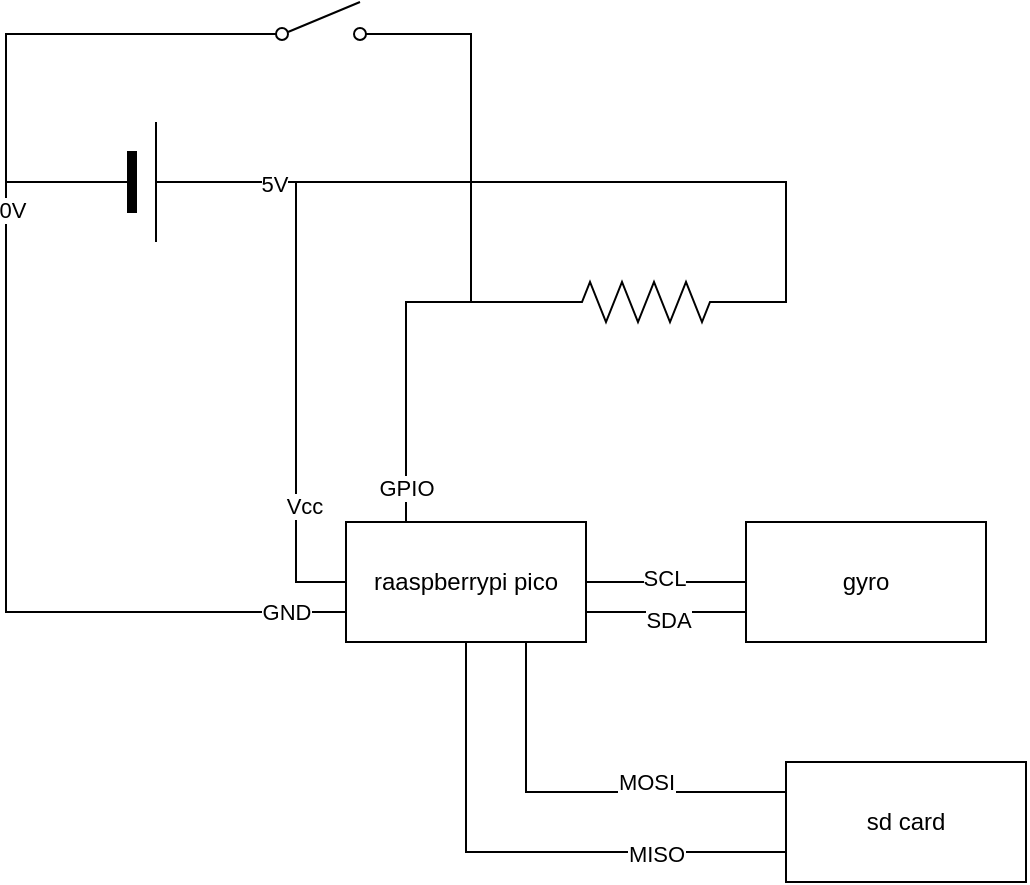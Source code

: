 <mxfile version="23.1.6" type="github">
  <diagram name="ページ1" id="EXOG4_J6JaKcaoNi_mB1">
    <mxGraphModel dx="1434" dy="794" grid="1" gridSize="10" guides="1" tooltips="1" connect="1" arrows="1" fold="1" page="1" pageScale="1" pageWidth="827" pageHeight="1169" math="0" shadow="0">
      <root>
        <mxCell id="0" />
        <mxCell id="1" parent="0" />
        <mxCell id="UjU70locFbuu_EcWMkwr-9" value="GND" style="edgeStyle=orthogonalEdgeStyle;rounded=0;orthogonalLoop=1;jettySize=auto;html=1;exitX=0;exitY=0.5;exitDx=0;exitDy=0;exitPerimeter=0;entryX=0;entryY=0.75;entryDx=0;entryDy=0;endArrow=none;endFill=0;" edge="1" parent="1" source="UjU70locFbuu_EcWMkwr-1" target="UjU70locFbuu_EcWMkwr-2">
          <mxGeometry x="0.852" relative="1" as="geometry">
            <mxPoint as="offset" />
          </mxGeometry>
        </mxCell>
        <mxCell id="UjU70locFbuu_EcWMkwr-32" value="0V" style="edgeLabel;html=1;align=center;verticalAlign=middle;resizable=0;points=[];" vertex="1" connectable="0" parent="UjU70locFbuu_EcWMkwr-9">
          <mxGeometry x="-0.832" y="3" relative="1" as="geometry">
            <mxPoint as="offset" />
          </mxGeometry>
        </mxCell>
        <mxCell id="UjU70locFbuu_EcWMkwr-1" value="" style="verticalLabelPosition=bottom;shadow=0;dashed=0;align=center;fillColor=strokeColor;html=1;verticalAlign=top;strokeWidth=1;shape=mxgraph.electrical.miscellaneous.monocell_battery;" vertex="1" parent="1">
          <mxGeometry x="180" y="150" width="100" height="60" as="geometry" />
        </mxCell>
        <mxCell id="UjU70locFbuu_EcWMkwr-4" style="edgeStyle=orthogonalEdgeStyle;rounded=0;orthogonalLoop=1;jettySize=auto;html=1;exitX=1;exitY=0.5;exitDx=0;exitDy=0;entryX=0;entryY=0.5;entryDx=0;entryDy=0;endArrow=none;endFill=0;" edge="1" parent="1" source="UjU70locFbuu_EcWMkwr-2" target="UjU70locFbuu_EcWMkwr-3">
          <mxGeometry relative="1" as="geometry" />
        </mxCell>
        <mxCell id="UjU70locFbuu_EcWMkwr-27" value="SCL" style="edgeLabel;html=1;align=center;verticalAlign=middle;resizable=0;points=[];" vertex="1" connectable="0" parent="UjU70locFbuu_EcWMkwr-4">
          <mxGeometry x="-0.036" y="2" relative="1" as="geometry">
            <mxPoint as="offset" />
          </mxGeometry>
        </mxCell>
        <mxCell id="UjU70locFbuu_EcWMkwr-5" style="edgeStyle=orthogonalEdgeStyle;rounded=0;orthogonalLoop=1;jettySize=auto;html=1;exitX=1;exitY=0.75;exitDx=0;exitDy=0;entryX=0;entryY=0.75;entryDx=0;entryDy=0;endArrow=none;endFill=0;" edge="1" parent="1" source="UjU70locFbuu_EcWMkwr-2" target="UjU70locFbuu_EcWMkwr-3">
          <mxGeometry relative="1" as="geometry" />
        </mxCell>
        <mxCell id="UjU70locFbuu_EcWMkwr-28" value="SDA" style="edgeLabel;html=1;align=center;verticalAlign=middle;resizable=0;points=[];" vertex="1" connectable="0" parent="UjU70locFbuu_EcWMkwr-5">
          <mxGeometry x="0.018" y="-4" relative="1" as="geometry">
            <mxPoint as="offset" />
          </mxGeometry>
        </mxCell>
        <mxCell id="UjU70locFbuu_EcWMkwr-23" style="edgeStyle=orthogonalEdgeStyle;rounded=0;orthogonalLoop=1;jettySize=auto;html=1;exitX=0.75;exitY=1;exitDx=0;exitDy=0;entryX=0;entryY=0.25;entryDx=0;entryDy=0;endArrow=none;endFill=0;" edge="1" parent="1" source="UjU70locFbuu_EcWMkwr-2" target="UjU70locFbuu_EcWMkwr-6">
          <mxGeometry relative="1" as="geometry" />
        </mxCell>
        <mxCell id="UjU70locFbuu_EcWMkwr-25" value="MOSI" style="edgeLabel;html=1;align=center;verticalAlign=middle;resizable=0;points=[];" vertex="1" connectable="0" parent="UjU70locFbuu_EcWMkwr-23">
          <mxGeometry x="0.317" y="5" relative="1" as="geometry">
            <mxPoint as="offset" />
          </mxGeometry>
        </mxCell>
        <mxCell id="UjU70locFbuu_EcWMkwr-24" style="edgeStyle=orthogonalEdgeStyle;rounded=0;orthogonalLoop=1;jettySize=auto;html=1;exitX=0.5;exitY=1;exitDx=0;exitDy=0;entryX=0;entryY=0.75;entryDx=0;entryDy=0;endArrow=none;endFill=0;" edge="1" parent="1" source="UjU70locFbuu_EcWMkwr-2" target="UjU70locFbuu_EcWMkwr-6">
          <mxGeometry relative="1" as="geometry" />
        </mxCell>
        <mxCell id="UjU70locFbuu_EcWMkwr-26" value="MISO" style="edgeLabel;html=1;align=center;verticalAlign=middle;resizable=0;points=[];" vertex="1" connectable="0" parent="UjU70locFbuu_EcWMkwr-24">
          <mxGeometry x="0.509" y="-1" relative="1" as="geometry">
            <mxPoint as="offset" />
          </mxGeometry>
        </mxCell>
        <mxCell id="UjU70locFbuu_EcWMkwr-2" value="raaspberrypi pico" style="rounded=0;whiteSpace=wrap;html=1;" vertex="1" parent="1">
          <mxGeometry x="330" y="350" width="120" height="60" as="geometry" />
        </mxCell>
        <mxCell id="UjU70locFbuu_EcWMkwr-3" value="gyro" style="rounded=0;whiteSpace=wrap;html=1;" vertex="1" parent="1">
          <mxGeometry x="530" y="350" width="120" height="60" as="geometry" />
        </mxCell>
        <mxCell id="UjU70locFbuu_EcWMkwr-6" value="sd card" style="rounded=0;whiteSpace=wrap;html=1;" vertex="1" parent="1">
          <mxGeometry x="550" y="470" width="120" height="60" as="geometry" />
        </mxCell>
        <mxCell id="UjU70locFbuu_EcWMkwr-8" style="edgeStyle=orthogonalEdgeStyle;rounded=0;orthogonalLoop=1;jettySize=auto;html=1;exitX=1;exitY=0.5;exitDx=0;exitDy=0;exitPerimeter=0;entryX=0;entryY=0.5;entryDx=0;entryDy=0;endArrow=none;endFill=0;" edge="1" parent="1" source="UjU70locFbuu_EcWMkwr-1" target="UjU70locFbuu_EcWMkwr-2">
          <mxGeometry relative="1" as="geometry">
            <mxPoint x="300" y="360" as="targetPoint" />
          </mxGeometry>
        </mxCell>
        <mxCell id="UjU70locFbuu_EcWMkwr-30" value="Vcc" style="edgeLabel;html=1;align=center;verticalAlign=middle;resizable=0;points=[];" vertex="1" connectable="0" parent="UjU70locFbuu_EcWMkwr-8">
          <mxGeometry x="0.496" y="4" relative="1" as="geometry">
            <mxPoint as="offset" />
          </mxGeometry>
        </mxCell>
        <mxCell id="UjU70locFbuu_EcWMkwr-11" value="" style="html=1;shape=mxgraph.electrical.electro-mechanical.singleSwitch;aspect=fixed;elSwitchState=off;" vertex="1" parent="1">
          <mxGeometry x="280" y="90" width="75" height="20" as="geometry" />
        </mxCell>
        <mxCell id="UjU70locFbuu_EcWMkwr-19" style="edgeStyle=orthogonalEdgeStyle;rounded=0;orthogonalLoop=1;jettySize=auto;html=1;entryX=1;entryY=0.8;entryDx=0;entryDy=0;endArrow=none;endFill=0;" edge="1" parent="1" source="UjU70locFbuu_EcWMkwr-15" target="UjU70locFbuu_EcWMkwr-11">
          <mxGeometry relative="1" as="geometry" />
        </mxCell>
        <mxCell id="UjU70locFbuu_EcWMkwr-15" value="" style="pointerEvents=1;verticalLabelPosition=bottom;shadow=0;dashed=0;align=center;html=1;verticalAlign=top;shape=mxgraph.electrical.resistors.resistor_2;" vertex="1" parent="1">
          <mxGeometry x="430" y="230" width="100" height="20" as="geometry" />
        </mxCell>
        <mxCell id="UjU70locFbuu_EcWMkwr-18" style="edgeStyle=orthogonalEdgeStyle;rounded=0;orthogonalLoop=1;jettySize=auto;html=1;exitX=1;exitY=0.5;exitDx=0;exitDy=0;exitPerimeter=0;entryX=1;entryY=0.5;entryDx=0;entryDy=0;entryPerimeter=0;endArrow=none;endFill=0;" edge="1" parent="1" source="UjU70locFbuu_EcWMkwr-15" target="UjU70locFbuu_EcWMkwr-1">
          <mxGeometry relative="1" as="geometry" />
        </mxCell>
        <mxCell id="UjU70locFbuu_EcWMkwr-31" value="5V" style="edgeLabel;html=1;align=center;verticalAlign=middle;resizable=0;points=[];" vertex="1" connectable="0" parent="UjU70locFbuu_EcWMkwr-18">
          <mxGeometry x="0.92" y="1" relative="1" as="geometry">
            <mxPoint as="offset" />
          </mxGeometry>
        </mxCell>
        <mxCell id="UjU70locFbuu_EcWMkwr-20" style="edgeStyle=orthogonalEdgeStyle;rounded=0;orthogonalLoop=1;jettySize=auto;html=1;exitX=0.25;exitY=0;exitDx=0;exitDy=0;entryX=0;entryY=0.5;entryDx=0;entryDy=0;entryPerimeter=0;endArrow=none;endFill=0;" edge="1" parent="1" source="UjU70locFbuu_EcWMkwr-2" target="UjU70locFbuu_EcWMkwr-15">
          <mxGeometry relative="1" as="geometry" />
        </mxCell>
        <mxCell id="UjU70locFbuu_EcWMkwr-22" value="GPIO" style="edgeLabel;html=1;align=center;verticalAlign=middle;resizable=0;points=[];" vertex="1" connectable="0" parent="UjU70locFbuu_EcWMkwr-20">
          <mxGeometry x="-0.811" relative="1" as="geometry">
            <mxPoint as="offset" />
          </mxGeometry>
        </mxCell>
        <mxCell id="UjU70locFbuu_EcWMkwr-21" style="edgeStyle=orthogonalEdgeStyle;rounded=0;orthogonalLoop=1;jettySize=auto;html=1;exitX=0;exitY=0.8;exitDx=0;exitDy=0;entryX=0;entryY=0.5;entryDx=0;entryDy=0;entryPerimeter=0;endArrow=none;endFill=0;" edge="1" parent="1" source="UjU70locFbuu_EcWMkwr-11" target="UjU70locFbuu_EcWMkwr-1">
          <mxGeometry relative="1" as="geometry" />
        </mxCell>
      </root>
    </mxGraphModel>
  </diagram>
</mxfile>
